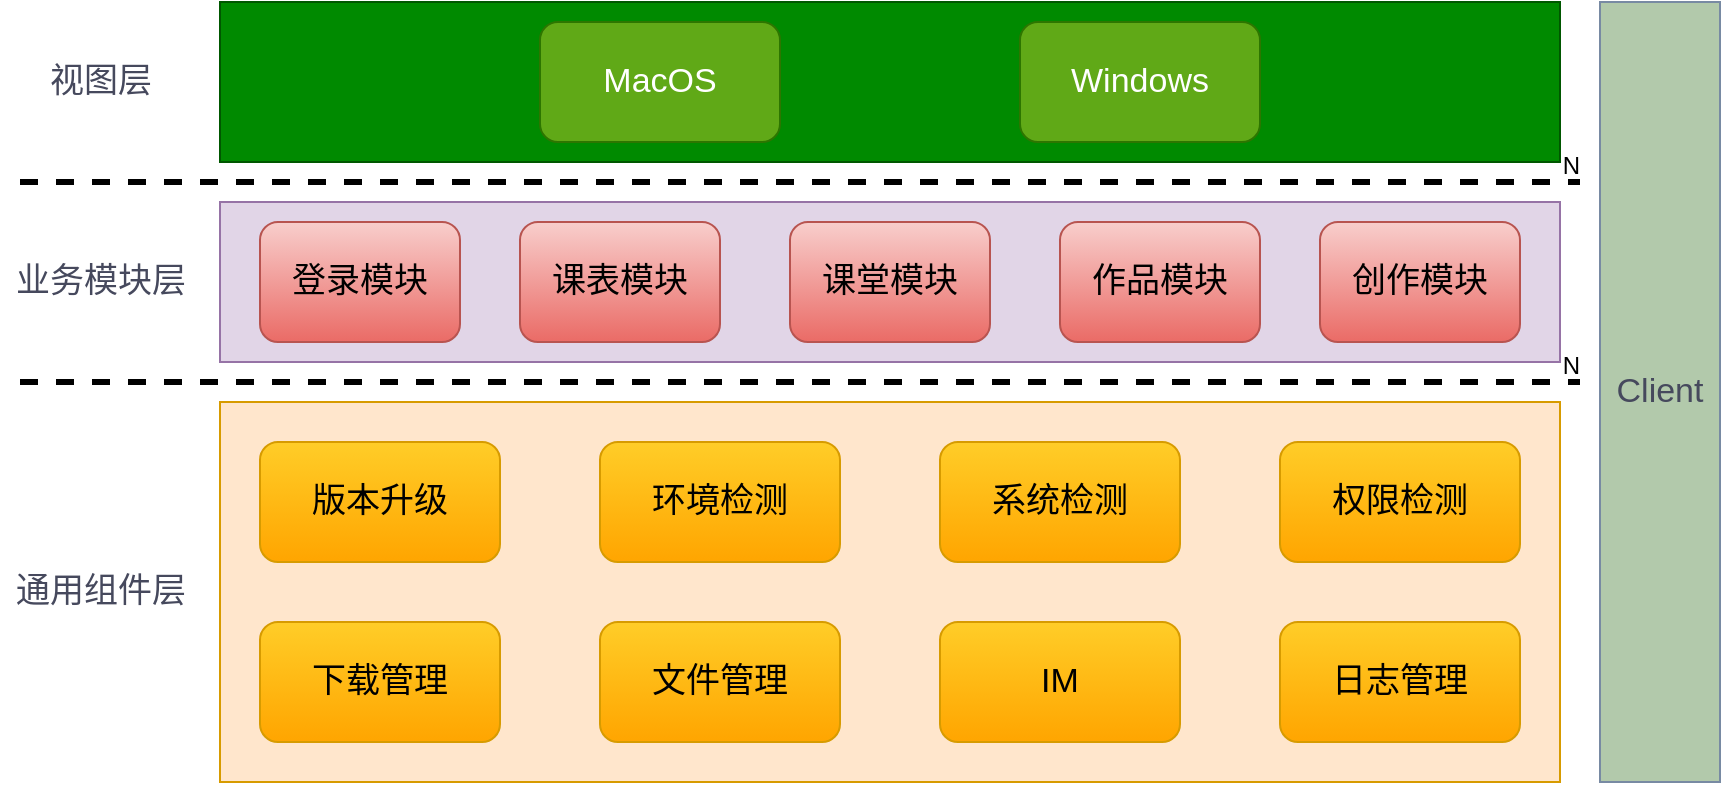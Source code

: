 <mxfile version="14.2.9" type="github">
  <diagram id="VWVFJVes9-g0_I1mJS6b" name="第 1 页">
    <mxGraphModel dx="1298" dy="680" grid="1" gridSize="10" guides="1" tooltips="1" connect="1" arrows="1" fold="1" page="1" pageScale="1" pageWidth="827" pageHeight="1169" math="0" shadow="0">
      <root>
        <mxCell id="0" />
        <mxCell id="1" parent="0" />
        <mxCell id="UZmFs733BQsYc4uuSasd-6" value="" style="rounded=0;whiteSpace=wrap;html=1;sketch=0;strokeColor=#005700;fillColor=#008a00;fontColor=#ffffff;" vertex="1" parent="1">
          <mxGeometry x="160" y="40" width="670" height="80" as="geometry" />
        </mxCell>
        <mxCell id="UZmFs733BQsYc4uuSasd-7" value="视图层" style="text;html=1;align=center;verticalAlign=middle;resizable=0;points=[];autosize=1;fontColor=#46495D;fontSize=17;" vertex="1" parent="1">
          <mxGeometry x="65" y="65" width="70" height="30" as="geometry" />
        </mxCell>
        <mxCell id="UZmFs733BQsYc4uuSasd-8" value="MacOS" style="rounded=1;whiteSpace=wrap;html=1;sketch=0;strokeColor=#2D7600;fillColor=#60a917;fontSize=17;fontColor=#ffffff;" vertex="1" parent="1">
          <mxGeometry x="320" y="50" width="120" height="60" as="geometry" />
        </mxCell>
        <mxCell id="UZmFs733BQsYc4uuSasd-9" value="Windows" style="rounded=1;whiteSpace=wrap;html=1;sketch=0;strokeColor=#2D7600;fillColor=#60a917;fontSize=17;fontColor=#ffffff;" vertex="1" parent="1">
          <mxGeometry x="560" y="50" width="120" height="60" as="geometry" />
        </mxCell>
        <mxCell id="UZmFs733BQsYc4uuSasd-14" value="" style="endArrow=none;html=1;rounded=1;dashed=1;fillColor=#B2C9AB;fontSize=17;fontColor=#46495D;strokeWidth=3;" edge="1" parent="1">
          <mxGeometry relative="1" as="geometry">
            <mxPoint x="60" y="130" as="sourcePoint" />
            <mxPoint x="840" y="130" as="targetPoint" />
          </mxGeometry>
        </mxCell>
        <mxCell id="UZmFs733BQsYc4uuSasd-15" value="N" style="resizable=0;html=1;align=right;verticalAlign=bottom;" connectable="0" vertex="1" parent="UZmFs733BQsYc4uuSasd-14">
          <mxGeometry x="1" relative="1" as="geometry" />
        </mxCell>
        <mxCell id="UZmFs733BQsYc4uuSasd-16" value="" style="rounded=0;whiteSpace=wrap;html=1;sketch=0;strokeColor=#9673a6;fillColor=#e1d5e7;" vertex="1" parent="1">
          <mxGeometry x="160" y="140" width="670" height="80" as="geometry" />
        </mxCell>
        <mxCell id="UZmFs733BQsYc4uuSasd-17" value="业务模块层" style="text;html=1;align=center;verticalAlign=middle;resizable=0;points=[];autosize=1;fontSize=17;fontColor=#46495D;" vertex="1" parent="1">
          <mxGeometry x="50" y="165" width="100" height="30" as="geometry" />
        </mxCell>
        <mxCell id="UZmFs733BQsYc4uuSasd-18" value="登录模块" style="rounded=1;whiteSpace=wrap;html=1;sketch=0;strokeColor=#b85450;fillColor=#f8cecc;fontSize=17;gradientColor=#ea6b66;" vertex="1" parent="1">
          <mxGeometry x="180" y="150" width="100" height="60" as="geometry" />
        </mxCell>
        <mxCell id="UZmFs733BQsYc4uuSasd-19" value="课表模块" style="rounded=1;whiteSpace=wrap;html=1;sketch=0;strokeColor=#b85450;fillColor=#f8cecc;fontSize=17;gradientColor=#ea6b66;" vertex="1" parent="1">
          <mxGeometry x="310" y="150" width="100" height="60" as="geometry" />
        </mxCell>
        <mxCell id="UZmFs733BQsYc4uuSasd-20" value="课堂模块" style="rounded=1;whiteSpace=wrap;html=1;sketch=0;strokeColor=#b85450;fillColor=#f8cecc;fontSize=17;gradientColor=#ea6b66;" vertex="1" parent="1">
          <mxGeometry x="445" y="150" width="100" height="60" as="geometry" />
        </mxCell>
        <mxCell id="UZmFs733BQsYc4uuSasd-21" value="作品模块" style="rounded=1;whiteSpace=wrap;html=1;sketch=0;strokeColor=#b85450;fillColor=#f8cecc;fontSize=17;gradientColor=#ea6b66;" vertex="1" parent="1">
          <mxGeometry x="580" y="150" width="100" height="60" as="geometry" />
        </mxCell>
        <mxCell id="UZmFs733BQsYc4uuSasd-22" value="创作模块" style="rounded=1;whiteSpace=wrap;html=1;sketch=0;strokeColor=#b85450;fillColor=#f8cecc;fontSize=17;gradientColor=#ea6b66;" vertex="1" parent="1">
          <mxGeometry x="710" y="150" width="100" height="60" as="geometry" />
        </mxCell>
        <mxCell id="UZmFs733BQsYc4uuSasd-26" value="" style="endArrow=none;html=1;rounded=1;dashed=1;fillColor=#B2C9AB;fontSize=17;fontColor=#46495D;strokeWidth=3;" edge="1" parent="1">
          <mxGeometry relative="1" as="geometry">
            <mxPoint x="60" y="230" as="sourcePoint" />
            <mxPoint x="840" y="230" as="targetPoint" />
          </mxGeometry>
        </mxCell>
        <mxCell id="UZmFs733BQsYc4uuSasd-27" value="N" style="resizable=0;html=1;align=right;verticalAlign=bottom;" connectable="0" vertex="1" parent="UZmFs733BQsYc4uuSasd-26">
          <mxGeometry x="1" relative="1" as="geometry" />
        </mxCell>
        <mxCell id="UZmFs733BQsYc4uuSasd-28" value="" style="rounded=0;whiteSpace=wrap;html=1;sketch=0;strokeColor=#d79b00;fillColor=#ffe6cc;" vertex="1" parent="1">
          <mxGeometry x="160" y="240" width="670" height="190" as="geometry" />
        </mxCell>
        <mxCell id="UZmFs733BQsYc4uuSasd-29" value="通用组件层" style="text;html=1;align=center;verticalAlign=middle;resizable=0;points=[];autosize=1;fontSize=17;fontColor=#46495D;" vertex="1" parent="1">
          <mxGeometry x="50" y="320" width="100" height="30" as="geometry" />
        </mxCell>
        <mxCell id="UZmFs733BQsYc4uuSasd-50" value="版本升级" style="rounded=1;whiteSpace=wrap;html=1;sketch=0;strokeColor=#d79b00;fillColor=#ffcd28;fontSize=17;gradientColor=#ffa500;" vertex="1" parent="1">
          <mxGeometry x="180" y="260" width="120" height="60" as="geometry" />
        </mxCell>
        <mxCell id="UZmFs733BQsYc4uuSasd-51" value="环境检测" style="rounded=1;whiteSpace=wrap;html=1;sketch=0;strokeColor=#d79b00;fillColor=#ffcd28;fontSize=17;gradientColor=#ffa500;" vertex="1" parent="1">
          <mxGeometry x="350" y="260" width="120" height="60" as="geometry" />
        </mxCell>
        <mxCell id="UZmFs733BQsYc4uuSasd-52" value="系统检测" style="rounded=1;whiteSpace=wrap;html=1;sketch=0;strokeColor=#d79b00;fillColor=#ffcd28;fontSize=17;gradientColor=#ffa500;" vertex="1" parent="1">
          <mxGeometry x="520" y="260" width="120" height="60" as="geometry" />
        </mxCell>
        <mxCell id="UZmFs733BQsYc4uuSasd-53" value="权限检测" style="rounded=1;whiteSpace=wrap;html=1;sketch=0;strokeColor=#d79b00;fillColor=#ffcd28;fontSize=17;gradientColor=#ffa500;" vertex="1" parent="1">
          <mxGeometry x="690" y="260" width="120" height="60" as="geometry" />
        </mxCell>
        <mxCell id="UZmFs733BQsYc4uuSasd-54" value="下载管理" style="rounded=1;whiteSpace=wrap;html=1;sketch=0;strokeColor=#d79b00;fillColor=#ffcd28;fontSize=17;gradientColor=#ffa500;" vertex="1" parent="1">
          <mxGeometry x="180" y="350" width="120" height="60" as="geometry" />
        </mxCell>
        <mxCell id="UZmFs733BQsYc4uuSasd-55" value="文件管理" style="rounded=1;whiteSpace=wrap;html=1;sketch=0;strokeColor=#d79b00;fillColor=#ffcd28;fontSize=17;gradientColor=#ffa500;" vertex="1" parent="1">
          <mxGeometry x="350" y="350" width="120" height="60" as="geometry" />
        </mxCell>
        <mxCell id="UZmFs733BQsYc4uuSasd-56" value="IM" style="rounded=1;whiteSpace=wrap;html=1;sketch=0;strokeColor=#d79b00;fillColor=#ffcd28;fontSize=17;gradientColor=#ffa500;" vertex="1" parent="1">
          <mxGeometry x="520" y="350" width="120" height="60" as="geometry" />
        </mxCell>
        <mxCell id="UZmFs733BQsYc4uuSasd-57" value="日志管理" style="rounded=1;whiteSpace=wrap;html=1;sketch=0;strokeColor=#d79b00;fillColor=#ffcd28;fontSize=17;gradientColor=#ffa500;" vertex="1" parent="1">
          <mxGeometry x="690" y="350" width="120" height="60" as="geometry" />
        </mxCell>
        <mxCell id="UZmFs733BQsYc4uuSasd-59" value="Client" style="rounded=0;whiteSpace=wrap;html=1;sketch=0;strokeColor=#788AA3;fillColor=#B2C9AB;fontSize=17;fontColor=#46495D;verticalAlign=middle;align=center;" vertex="1" parent="1">
          <mxGeometry x="850" y="40" width="60" height="390" as="geometry" />
        </mxCell>
      </root>
    </mxGraphModel>
  </diagram>
</mxfile>
